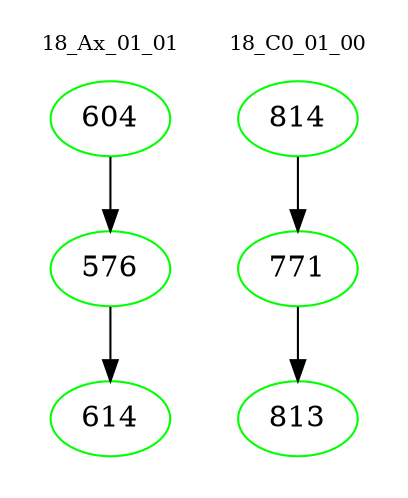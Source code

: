 digraph{
subgraph cluster_0 {
color = white
label = "18_Ax_01_01";
fontsize=10;
T0_604 [label="604", color="green"]
T0_604 -> T0_576 [color="black"]
T0_576 [label="576", color="green"]
T0_576 -> T0_614 [color="black"]
T0_614 [label="614", color="green"]
}
subgraph cluster_1 {
color = white
label = "18_C0_01_00";
fontsize=10;
T1_814 [label="814", color="green"]
T1_814 -> T1_771 [color="black"]
T1_771 [label="771", color="green"]
T1_771 -> T1_813 [color="black"]
T1_813 [label="813", color="green"]
}
}

